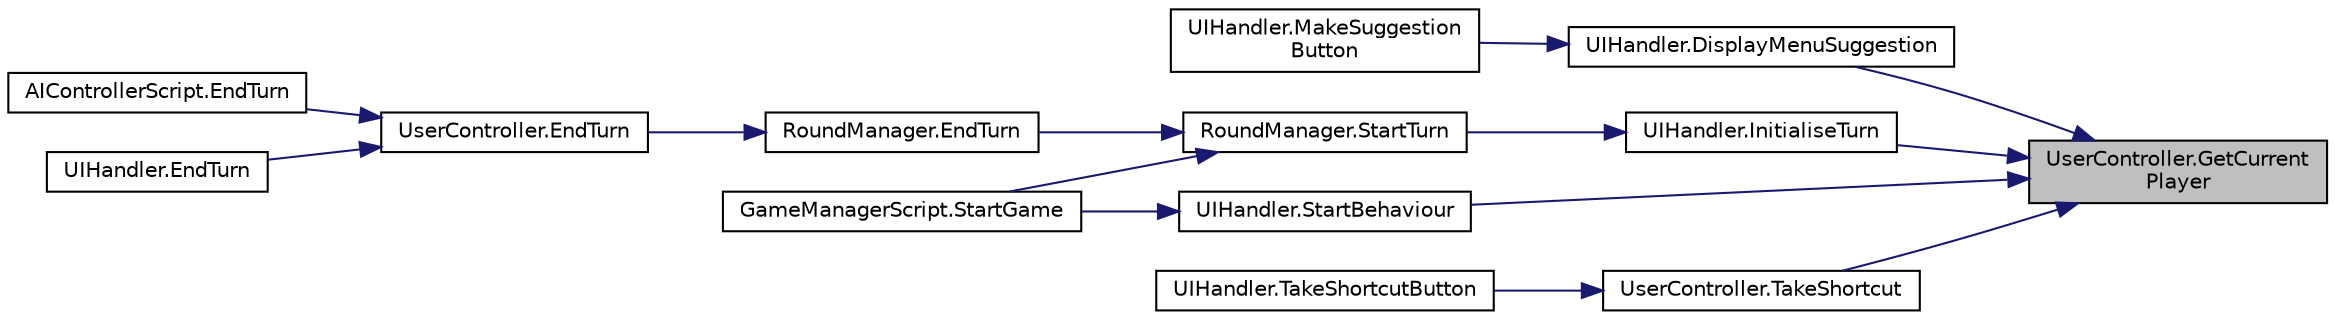 digraph "UserController.GetCurrentPlayer"
{
 // LATEX_PDF_SIZE
  edge [fontname="Helvetica",fontsize="10",labelfontname="Helvetica",labelfontsize="10"];
  node [fontname="Helvetica",fontsize="10",shape=record];
  rankdir="RL";
  Node1 [label="UserController.GetCurrent\lPlayer",height=0.2,width=0.4,color="black", fillcolor="grey75", style="filled", fontcolor="black",tooltip="Gets the player controller for the current player"];
  Node1 -> Node2 [dir="back",color="midnightblue",fontsize="10",style="solid"];
  Node2 [label="UIHandler.DisplayMenuSuggestion",height=0.2,width=0.4,color="black", fillcolor="white", style="filled",URL="$class_u_i_handler.html#a99048b81a1303baba7efd44095c0f235",tooltip=" "];
  Node2 -> Node3 [dir="back",color="midnightblue",fontsize="10",style="solid"];
  Node3 [label="UIHandler.MakeSuggestion\lButton",height=0.2,width=0.4,color="black", fillcolor="white", style="filled",URL="$class_u_i_handler.html#a52241b6fefb8a446c2c000202216bfd2",tooltip="makes suggestion when the button is pressed"];
  Node1 -> Node4 [dir="back",color="midnightblue",fontsize="10",style="solid"];
  Node4 [label="UIHandler.InitialiseTurn",height=0.2,width=0.4,color="black", fillcolor="white", style="filled",URL="$class_u_i_handler.html#ac072319b13f11e5ac215a0ed6ab11aa9",tooltip=" "];
  Node4 -> Node5 [dir="back",color="midnightblue",fontsize="10",style="solid"];
  Node5 [label="RoundManager.StartTurn",height=0.2,width=0.4,color="black", fillcolor="white", style="filled",URL="$class_round_manager.html#acf644ae21a6f9ebc2a476fc8603e18fc",tooltip="Method for starting the turn"];
  Node5 -> Node6 [dir="back",color="midnightblue",fontsize="10",style="solid"];
  Node6 [label="RoundManager.EndTurn",height=0.2,width=0.4,color="black", fillcolor="white", style="filled",URL="$class_round_manager.html#a29177f2e27c6c4af55dfa3c48d67cfb0",tooltip="Ending the turn. Returns the next player"];
  Node6 -> Node7 [dir="back",color="midnightblue",fontsize="10",style="solid"];
  Node7 [label="UserController.EndTurn",height=0.2,width=0.4,color="black", fillcolor="white", style="filled",URL="$class_user_controller.html#ab90611f541e20c125133d09b62407f41",tooltip=" "];
  Node7 -> Node8 [dir="back",color="midnightblue",fontsize="10",style="solid"];
  Node8 [label="AIControllerScript.EndTurn",height=0.2,width=0.4,color="black", fillcolor="white", style="filled",URL="$class_a_i_controller_script.html#a9c386cf1258ad897c9a1068804f07ba0",tooltip="have AI to end turn"];
  Node7 -> Node9 [dir="back",color="midnightblue",fontsize="10",style="solid"];
  Node9 [label="UIHandler.EndTurn",height=0.2,width=0.4,color="black", fillcolor="white", style="filled",URL="$class_u_i_handler.html#acc06a1dab8566d9e14f7ab3ae1ffea93",tooltip=" "];
  Node5 -> Node10 [dir="back",color="midnightblue",fontsize="10",style="solid"];
  Node10 [label="GameManagerScript.StartGame",height=0.2,width=0.4,color="black", fillcolor="white", style="filled",URL="$class_game_manager_script.html#a12cbaf1ff00804887619c07c7267cf31",tooltip="starting and initialing the game and it's components"];
  Node1 -> Node11 [dir="back",color="midnightblue",fontsize="10",style="solid"];
  Node11 [label="UIHandler.StartBehaviour",height=0.2,width=0.4,color="black", fillcolor="white", style="filled",URL="$class_u_i_handler.html#a94a29c2949506b7cd0de99509a6673b5",tooltip="starting behaviour"];
  Node11 -> Node10 [dir="back",color="midnightblue",fontsize="10",style="solid"];
  Node1 -> Node12 [dir="back",color="midnightblue",fontsize="10",style="solid"];
  Node12 [label="UserController.TakeShortcut",height=0.2,width=0.4,color="black", fillcolor="white", style="filled",URL="$class_user_controller.html#a5141fbe53b6605d5431a4125ce8a1277",tooltip=" "];
  Node12 -> Node13 [dir="back",color="midnightblue",fontsize="10",style="solid"];
  Node13 [label="UIHandler.TakeShortcutButton",height=0.2,width=0.4,color="black", fillcolor="white", style="filled",URL="$class_u_i_handler.html#a22b216d36344557c94a5b5c3eef79d8f",tooltip=" "];
}
